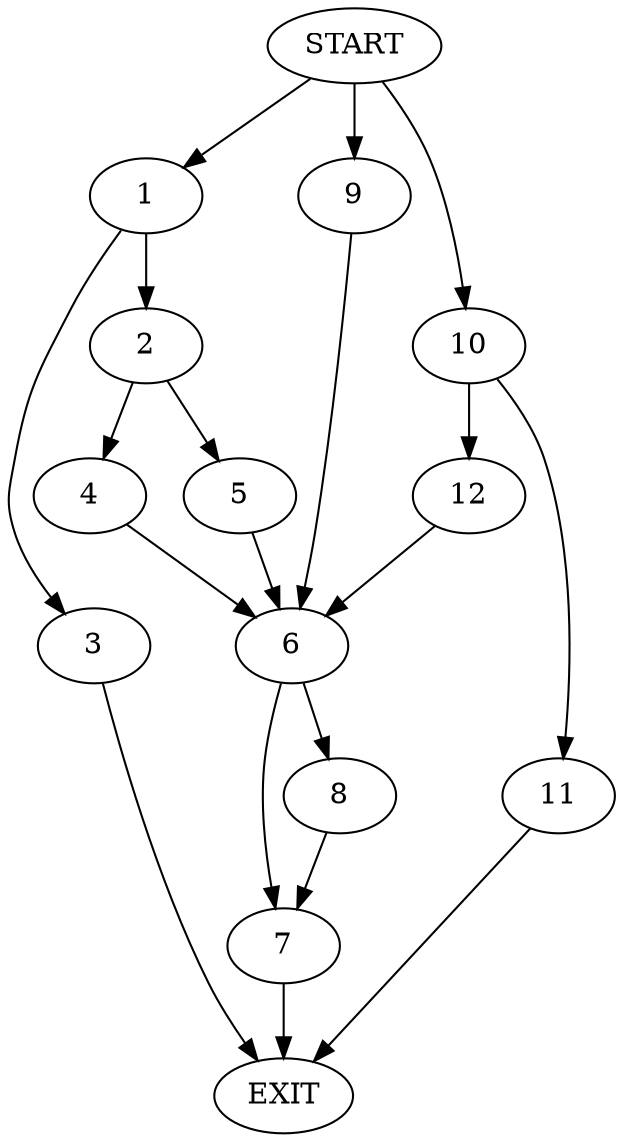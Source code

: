 digraph {
0 [label="START"]
13 [label="EXIT"]
0 -> 1
1 -> 2
1 -> 3
2 -> 4
2 -> 5
3 -> 13
5 -> 6
4 -> 6
6 -> 7
6 -> 8
0 -> 9
9 -> 6
0 -> 10
10 -> 11
10 -> 12
12 -> 6
11 -> 13
8 -> 7
7 -> 13
}
